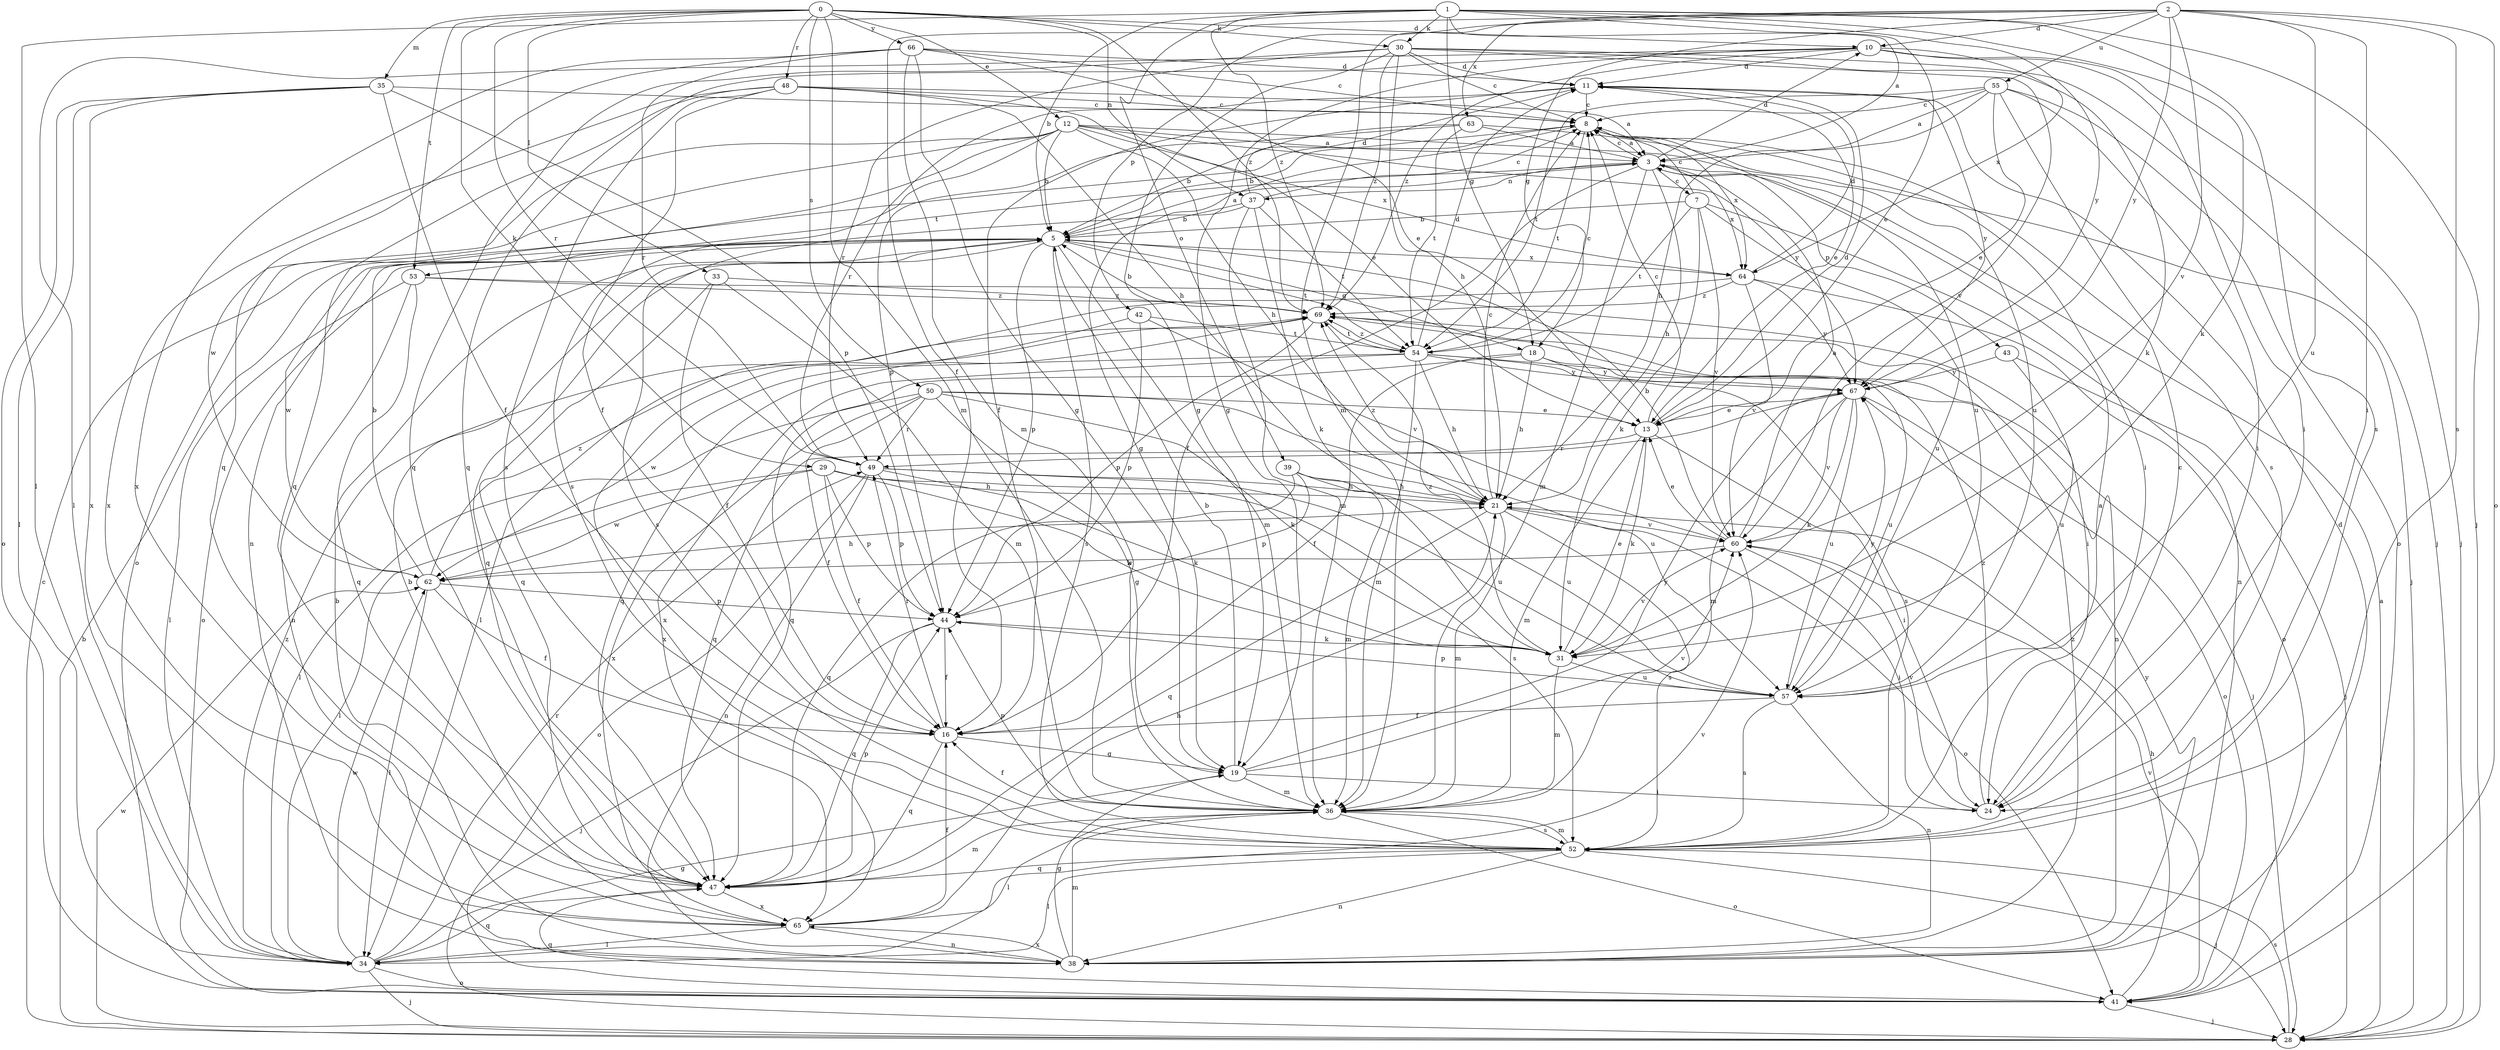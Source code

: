 strict digraph  {
0;
1;
2;
3;
5;
7;
8;
10;
11;
12;
13;
16;
18;
19;
21;
24;
28;
29;
30;
31;
33;
34;
35;
36;
37;
38;
39;
41;
42;
43;
44;
47;
48;
49;
50;
52;
53;
54;
55;
57;
60;
62;
63;
64;
65;
66;
67;
69;
0 -> 10  [label=d];
0 -> 12  [label=e];
0 -> 29  [label=k];
0 -> 30  [label=k];
0 -> 33  [label=l];
0 -> 35  [label=m];
0 -> 36  [label=m];
0 -> 37  [label=n];
0 -> 48  [label=r];
0 -> 49  [label=r];
0 -> 50  [label=s];
0 -> 53  [label=t];
0 -> 66  [label=y];
0 -> 69  [label=z];
1 -> 3  [label=a];
1 -> 5  [label=b];
1 -> 13  [label=e];
1 -> 18  [label=g];
1 -> 28  [label=j];
1 -> 30  [label=k];
1 -> 31  [label=k];
1 -> 34  [label=l];
1 -> 39  [label=o];
1 -> 52  [label=s];
1 -> 67  [label=y];
1 -> 69  [label=z];
2 -> 10  [label=d];
2 -> 16  [label=f];
2 -> 18  [label=g];
2 -> 24  [label=i];
2 -> 36  [label=m];
2 -> 41  [label=o];
2 -> 42  [label=p];
2 -> 52  [label=s];
2 -> 55  [label=u];
2 -> 57  [label=u];
2 -> 60  [label=v];
2 -> 63  [label=x];
2 -> 67  [label=y];
3 -> 7  [label=c];
3 -> 8  [label=c];
3 -> 10  [label=d];
3 -> 16  [label=f];
3 -> 21  [label=h];
3 -> 36  [label=m];
3 -> 37  [label=n];
3 -> 43  [label=p];
3 -> 53  [label=t];
3 -> 64  [label=x];
5 -> 3  [label=a];
5 -> 18  [label=g];
5 -> 36  [label=m];
5 -> 41  [label=o];
5 -> 44  [label=p];
5 -> 47  [label=q];
5 -> 52  [label=s];
5 -> 54  [label=t];
5 -> 62  [label=w];
5 -> 64  [label=x];
7 -> 5  [label=b];
7 -> 8  [label=c];
7 -> 31  [label=k];
7 -> 38  [label=n];
7 -> 54  [label=t];
7 -> 57  [label=u];
7 -> 60  [label=v];
8 -> 3  [label=a];
8 -> 5  [label=b];
8 -> 19  [label=g];
8 -> 24  [label=i];
8 -> 54  [label=t];
8 -> 57  [label=u];
8 -> 64  [label=x];
10 -> 11  [label=d];
10 -> 19  [label=g];
10 -> 24  [label=i];
10 -> 28  [label=j];
10 -> 34  [label=l];
10 -> 47  [label=q];
10 -> 64  [label=x];
10 -> 69  [label=z];
11 -> 8  [label=c];
11 -> 13  [label=e];
11 -> 16  [label=f];
11 -> 49  [label=r];
11 -> 67  [label=y];
12 -> 3  [label=a];
12 -> 5  [label=b];
12 -> 21  [label=h];
12 -> 38  [label=n];
12 -> 41  [label=o];
12 -> 52  [label=s];
12 -> 57  [label=u];
12 -> 62  [label=w];
12 -> 64  [label=x];
12 -> 67  [label=y];
13 -> 8  [label=c];
13 -> 11  [label=d];
13 -> 24  [label=i];
13 -> 31  [label=k];
13 -> 36  [label=m];
13 -> 49  [label=r];
16 -> 19  [label=g];
16 -> 47  [label=q];
16 -> 49  [label=r];
18 -> 16  [label=f];
18 -> 21  [label=h];
18 -> 47  [label=q];
18 -> 57  [label=u];
18 -> 67  [label=y];
19 -> 5  [label=b];
19 -> 24  [label=i];
19 -> 36  [label=m];
19 -> 60  [label=v];
19 -> 67  [label=y];
21 -> 8  [label=c];
21 -> 36  [label=m];
21 -> 41  [label=o];
21 -> 47  [label=q];
21 -> 52  [label=s];
21 -> 60  [label=v];
21 -> 69  [label=z];
24 -> 8  [label=c];
24 -> 60  [label=v];
24 -> 69  [label=z];
28 -> 3  [label=a];
28 -> 5  [label=b];
28 -> 8  [label=c];
28 -> 52  [label=s];
28 -> 62  [label=w];
29 -> 16  [label=f];
29 -> 21  [label=h];
29 -> 31  [label=k];
29 -> 34  [label=l];
29 -> 44  [label=p];
29 -> 52  [label=s];
29 -> 62  [label=w];
30 -> 8  [label=c];
30 -> 11  [label=d];
30 -> 19  [label=g];
30 -> 21  [label=h];
30 -> 28  [label=j];
30 -> 31  [label=k];
30 -> 47  [label=q];
30 -> 49  [label=r];
30 -> 60  [label=v];
30 -> 69  [label=z];
31 -> 13  [label=e];
31 -> 36  [label=m];
31 -> 57  [label=u];
31 -> 60  [label=v];
31 -> 69  [label=z];
33 -> 16  [label=f];
33 -> 36  [label=m];
33 -> 47  [label=q];
33 -> 69  [label=z];
34 -> 19  [label=g];
34 -> 28  [label=j];
34 -> 41  [label=o];
34 -> 47  [label=q];
34 -> 49  [label=r];
34 -> 62  [label=w];
34 -> 69  [label=z];
35 -> 8  [label=c];
35 -> 16  [label=f];
35 -> 34  [label=l];
35 -> 41  [label=o];
35 -> 44  [label=p];
35 -> 65  [label=x];
36 -> 16  [label=f];
36 -> 34  [label=l];
36 -> 41  [label=o];
36 -> 44  [label=p];
36 -> 52  [label=s];
37 -> 5  [label=b];
37 -> 8  [label=c];
37 -> 11  [label=d];
37 -> 31  [label=k];
37 -> 36  [label=m];
37 -> 52  [label=s];
37 -> 54  [label=t];
38 -> 5  [label=b];
38 -> 11  [label=d];
38 -> 19  [label=g];
38 -> 36  [label=m];
38 -> 65  [label=x];
38 -> 67  [label=y];
38 -> 69  [label=z];
39 -> 21  [label=h];
39 -> 36  [label=m];
39 -> 44  [label=p];
39 -> 47  [label=q];
39 -> 57  [label=u];
41 -> 21  [label=h];
41 -> 28  [label=j];
41 -> 47  [label=q];
41 -> 60  [label=v];
42 -> 44  [label=p];
42 -> 54  [label=t];
42 -> 60  [label=v];
42 -> 65  [label=x];
43 -> 28  [label=j];
43 -> 57  [label=u];
43 -> 67  [label=y];
44 -> 16  [label=f];
44 -> 28  [label=j];
44 -> 31  [label=k];
44 -> 47  [label=q];
47 -> 36  [label=m];
47 -> 44  [label=p];
47 -> 65  [label=x];
48 -> 3  [label=a];
48 -> 8  [label=c];
48 -> 13  [label=e];
48 -> 16  [label=f];
48 -> 21  [label=h];
48 -> 47  [label=q];
48 -> 52  [label=s];
48 -> 65  [label=x];
49 -> 21  [label=h];
49 -> 31  [label=k];
49 -> 38  [label=n];
49 -> 41  [label=o];
49 -> 44  [label=p];
49 -> 57  [label=u];
50 -> 13  [label=e];
50 -> 16  [label=f];
50 -> 19  [label=g];
50 -> 31  [label=k];
50 -> 34  [label=l];
50 -> 49  [label=r];
50 -> 57  [label=u];
50 -> 65  [label=x];
52 -> 3  [label=a];
52 -> 28  [label=j];
52 -> 34  [label=l];
52 -> 36  [label=m];
52 -> 38  [label=n];
52 -> 47  [label=q];
53 -> 24  [label=i];
53 -> 34  [label=l];
53 -> 38  [label=n];
53 -> 47  [label=q];
53 -> 69  [label=z];
54 -> 8  [label=c];
54 -> 11  [label=d];
54 -> 21  [label=h];
54 -> 28  [label=j];
54 -> 36  [label=m];
54 -> 52  [label=s];
54 -> 62  [label=w];
54 -> 65  [label=x];
54 -> 67  [label=y];
54 -> 69  [label=z];
55 -> 3  [label=a];
55 -> 8  [label=c];
55 -> 13  [label=e];
55 -> 21  [label=h];
55 -> 24  [label=i];
55 -> 41  [label=o];
55 -> 52  [label=s];
55 -> 54  [label=t];
57 -> 16  [label=f];
57 -> 38  [label=n];
57 -> 44  [label=p];
57 -> 52  [label=s];
57 -> 67  [label=y];
60 -> 3  [label=a];
60 -> 5  [label=b];
60 -> 13  [label=e];
60 -> 24  [label=i];
60 -> 62  [label=w];
62 -> 5  [label=b];
62 -> 16  [label=f];
62 -> 21  [label=h];
62 -> 34  [label=l];
62 -> 44  [label=p];
62 -> 69  [label=z];
63 -> 3  [label=a];
63 -> 5  [label=b];
63 -> 28  [label=j];
63 -> 44  [label=p];
63 -> 54  [label=t];
64 -> 11  [label=d];
64 -> 34  [label=l];
64 -> 41  [label=o];
64 -> 60  [label=v];
64 -> 67  [label=y];
64 -> 69  [label=z];
65 -> 5  [label=b];
65 -> 16  [label=f];
65 -> 21  [label=h];
65 -> 34  [label=l];
65 -> 38  [label=n];
65 -> 60  [label=v];
66 -> 8  [label=c];
66 -> 11  [label=d];
66 -> 13  [label=e];
66 -> 19  [label=g];
66 -> 36  [label=m];
66 -> 47  [label=q];
66 -> 49  [label=r];
66 -> 65  [label=x];
67 -> 13  [label=e];
67 -> 31  [label=k];
67 -> 36  [label=m];
67 -> 41  [label=o];
67 -> 47  [label=q];
67 -> 57  [label=u];
67 -> 60  [label=v];
69 -> 5  [label=b];
69 -> 38  [label=n];
69 -> 44  [label=p];
69 -> 47  [label=q];
69 -> 54  [label=t];
}
